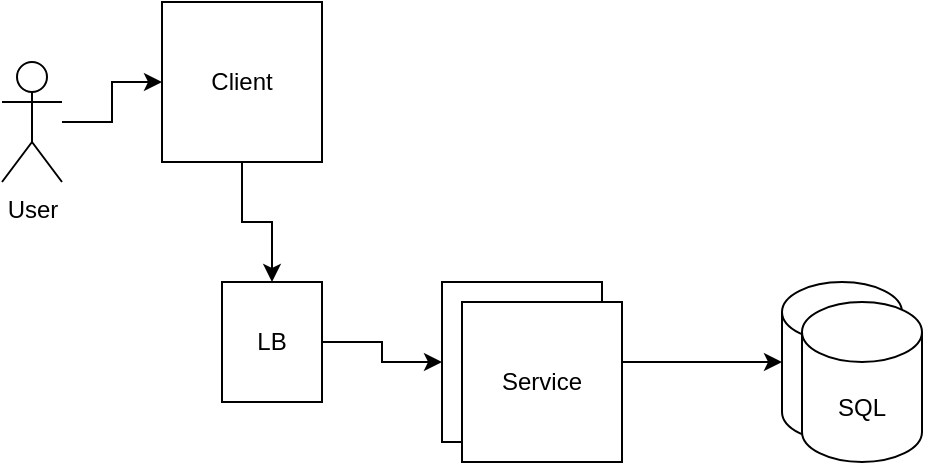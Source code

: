 <mxfile version="14.7.6" type="github">
  <diagram id="eTOrd28SFSVHFkk1oKiq" name="Page-1">
    <mxGraphModel dx="1186" dy="572" grid="1" gridSize="10" guides="1" tooltips="1" connect="1" arrows="1" fold="1" page="1" pageScale="1" pageWidth="850" pageHeight="1100" math="0" shadow="0">
      <root>
        <mxCell id="0" />
        <mxCell id="1" parent="0" />
        <mxCell id="l6Fxqc2PCi2cFwlAU66c-1" value="SQL" style="shape=cylinder3;whiteSpace=wrap;html=1;boundedLbl=1;backgroundOutline=1;size=15;" vertex="1" parent="1">
          <mxGeometry x="430" y="240" width="60" height="80" as="geometry" />
        </mxCell>
        <mxCell id="l6Fxqc2PCi2cFwlAU66c-5" style="edgeStyle=orthogonalEdgeStyle;rounded=0;orthogonalLoop=1;jettySize=auto;html=1;" edge="1" parent="1" source="l6Fxqc2PCi2cFwlAU66c-2" target="l6Fxqc2PCi2cFwlAU66c-3">
          <mxGeometry relative="1" as="geometry" />
        </mxCell>
        <mxCell id="l6Fxqc2PCi2cFwlAU66c-2" value="LB" style="rounded=0;whiteSpace=wrap;html=1;" vertex="1" parent="1">
          <mxGeometry x="150" y="240" width="50" height="60" as="geometry" />
        </mxCell>
        <mxCell id="l6Fxqc2PCi2cFwlAU66c-4" style="edgeStyle=orthogonalEdgeStyle;rounded=0;orthogonalLoop=1;jettySize=auto;html=1;" edge="1" parent="1" source="l6Fxqc2PCi2cFwlAU66c-3" target="l6Fxqc2PCi2cFwlAU66c-1">
          <mxGeometry relative="1" as="geometry" />
        </mxCell>
        <mxCell id="l6Fxqc2PCi2cFwlAU66c-3" value="Service" style="whiteSpace=wrap;html=1;aspect=fixed;" vertex="1" parent="1">
          <mxGeometry x="260" y="240" width="80" height="80" as="geometry" />
        </mxCell>
        <mxCell id="l6Fxqc2PCi2cFwlAU66c-6" value="Service" style="whiteSpace=wrap;html=1;aspect=fixed;" vertex="1" parent="1">
          <mxGeometry x="270" y="250" width="80" height="80" as="geometry" />
        </mxCell>
        <mxCell id="l6Fxqc2PCi2cFwlAU66c-7" value="SQL" style="shape=cylinder3;whiteSpace=wrap;html=1;boundedLbl=1;backgroundOutline=1;size=15;" vertex="1" parent="1">
          <mxGeometry x="440" y="250" width="60" height="80" as="geometry" />
        </mxCell>
        <mxCell id="l6Fxqc2PCi2cFwlAU66c-12" style="edgeStyle=orthogonalEdgeStyle;rounded=0;orthogonalLoop=1;jettySize=auto;html=1;" edge="1" parent="1" source="l6Fxqc2PCi2cFwlAU66c-8" target="l6Fxqc2PCi2cFwlAU66c-10">
          <mxGeometry relative="1" as="geometry" />
        </mxCell>
        <mxCell id="l6Fxqc2PCi2cFwlAU66c-8" value="User" style="shape=umlActor;verticalLabelPosition=bottom;verticalAlign=top;html=1;outlineConnect=0;" vertex="1" parent="1">
          <mxGeometry x="40" y="130" width="30" height="60" as="geometry" />
        </mxCell>
        <mxCell id="l6Fxqc2PCi2cFwlAU66c-11" style="edgeStyle=orthogonalEdgeStyle;rounded=0;orthogonalLoop=1;jettySize=auto;html=1;entryX=0.5;entryY=0;entryDx=0;entryDy=0;" edge="1" parent="1" source="l6Fxqc2PCi2cFwlAU66c-10" target="l6Fxqc2PCi2cFwlAU66c-2">
          <mxGeometry relative="1" as="geometry" />
        </mxCell>
        <mxCell id="l6Fxqc2PCi2cFwlAU66c-10" value="Client" style="whiteSpace=wrap;html=1;aspect=fixed;" vertex="1" parent="1">
          <mxGeometry x="120" y="100" width="80" height="80" as="geometry" />
        </mxCell>
      </root>
    </mxGraphModel>
  </diagram>
</mxfile>
